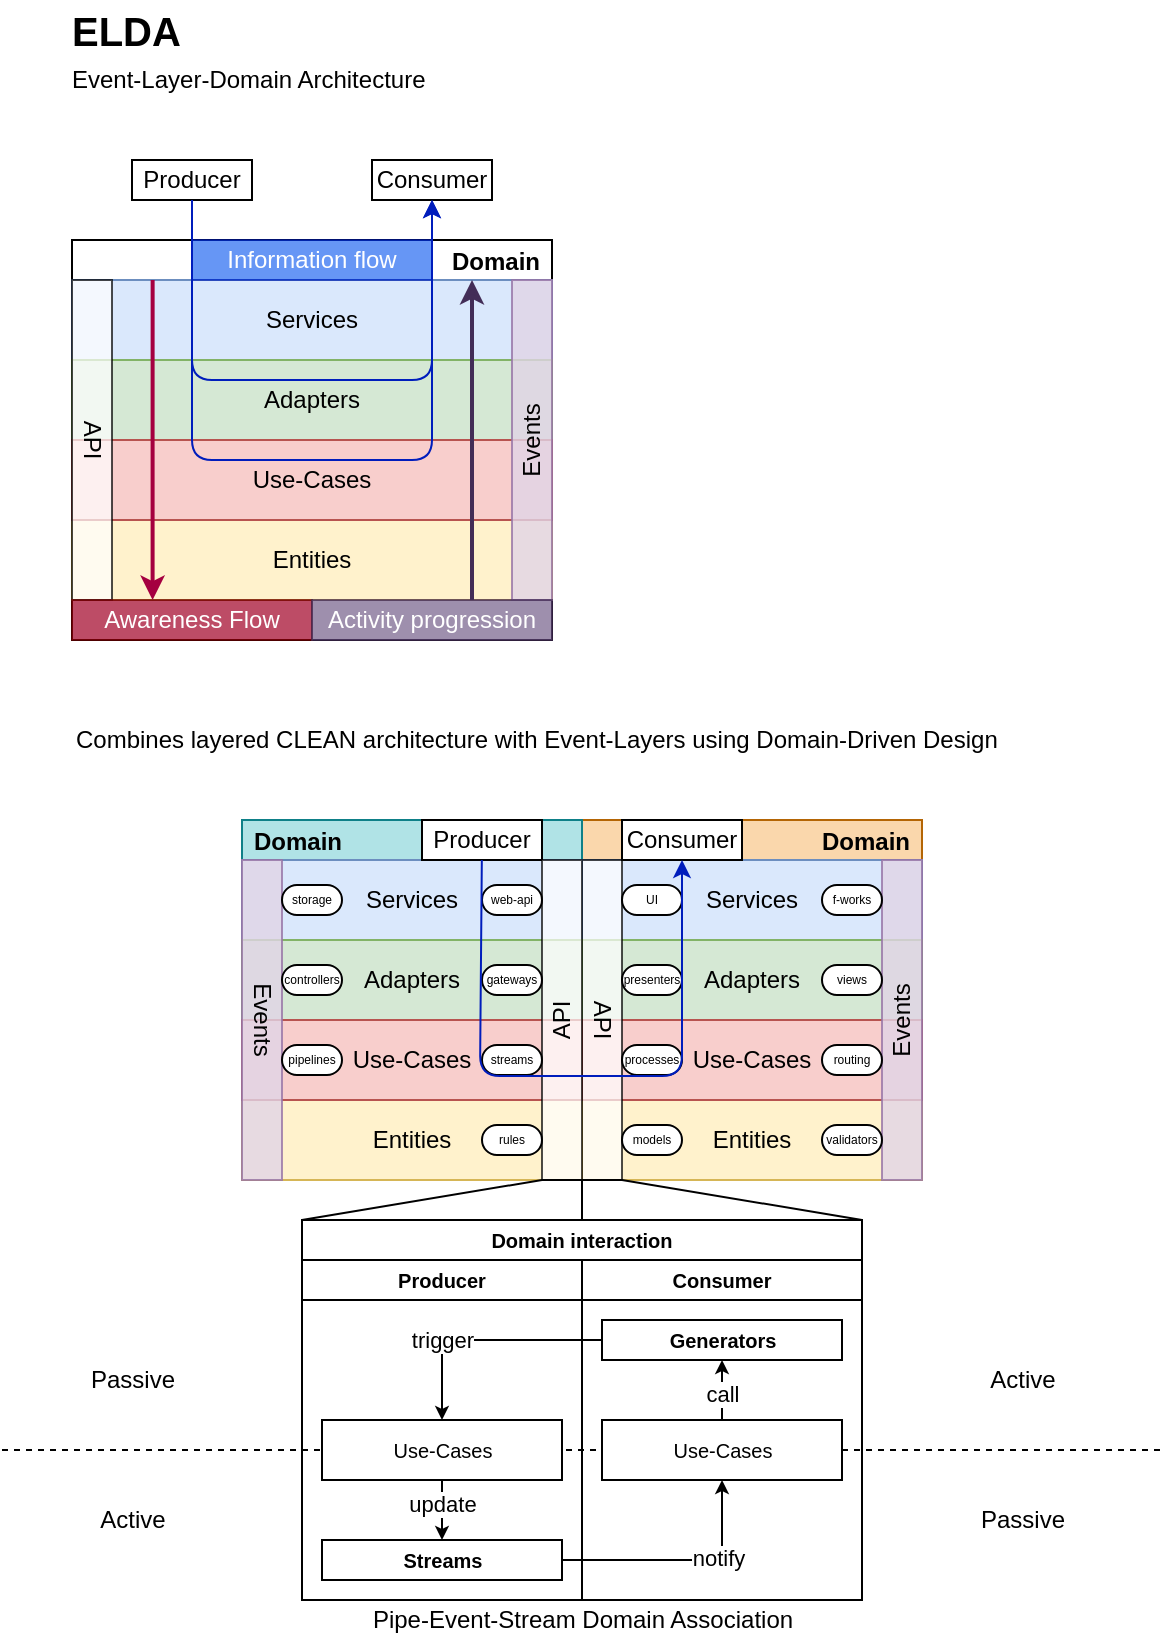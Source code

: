 <mxfile version="14.6.6" type="github" pages="3">
  <diagram id="teSf0_hZ2eg7SXpXXik7" name="General">
    <mxGraphModel dx="2873" dy="2140" grid="1" gridSize="10" guides="1" tooltips="1" connect="1" arrows="1" fold="1" page="0" pageScale="1" pageWidth="827" pageHeight="1169" math="0" shadow="0">
      <root>
        <mxCell id="F_mHopbuN1qjrZEAlOHV-0" />
        <mxCell id="F_mHopbuN1qjrZEAlOHV-1" parent="F_mHopbuN1qjrZEAlOHV-0" />
        <mxCell id="xWHkHjwOjRnk6Vaha0Fw-0" value="ELDA" style="text;html=1;align=left;verticalAlign=middle;resizable=0;points=[];autosize=1;fontSize=20;fontStyle=1;spacing=0;labelPosition=center;verticalLabelPosition=middle;" parent="F_mHopbuN1qjrZEAlOHV-1" vertex="1">
          <mxGeometry x="-799.999" y="-1120" width="70" height="30" as="geometry" />
        </mxCell>
        <mxCell id="xWHkHjwOjRnk6Vaha0Fw-1" value="Event-Layer-Domain Architecture" style="text;html=1;align=left;verticalAlign=middle;resizable=0;points=[];autosize=1;spacing=0;horizontal=1;" parent="F_mHopbuN1qjrZEAlOHV-1" vertex="1">
          <mxGeometry x="-800.003" y="-1090" width="190" height="20" as="geometry" />
        </mxCell>
        <mxCell id="fNCj3aBBgixisefQTUql-38" value="Combines layered CLEAN architecture with Event-Layers using Domain-Driven Design" style="text;html=1;align=left;verticalAlign=middle;resizable=0;points=[];autosize=1;fontSize=12;" parent="F_mHopbuN1qjrZEAlOHV-1" vertex="1">
          <mxGeometry x="-800" y="-760" width="480" height="20" as="geometry" />
        </mxCell>
        <mxCell id="FbFY6o6UfnUkK3uSu1xH-1" value="Domain" style="swimlane;startSize=20;align=right;spacingRight=4;" parent="F_mHopbuN1qjrZEAlOHV-1" vertex="1">
          <mxGeometry x="-800" y="-1000" width="240" height="200" as="geometry">
            <mxRectangle x="10" y="30" width="80" height="20" as="alternateBounds" />
          </mxGeometry>
        </mxCell>
        <mxCell id="FbFY6o6UfnUkK3uSu1xH-3" value="Entities" style="rounded=0;whiteSpace=wrap;html=1;fillColor=#fff2cc;strokeColor=#d6b656;align=center;spacingLeft=0;spacingRight=0;" parent="FbFY6o6UfnUkK3uSu1xH-1" vertex="1">
          <mxGeometry y="140" width="240" height="40" as="geometry" />
        </mxCell>
        <mxCell id="FbFY6o6UfnUkK3uSu1xH-4" value="Services" style="rounded=0;whiteSpace=wrap;html=1;fillColor=#dae8fc;strokeColor=#6c8ebf;align=center;spacingLeft=0;spacingRight=0;" parent="FbFY6o6UfnUkK3uSu1xH-1" vertex="1">
          <mxGeometry y="20" width="240" height="40" as="geometry" />
        </mxCell>
        <mxCell id="FbFY6o6UfnUkK3uSu1xH-5" value="Adapters" style="rounded=0;whiteSpace=wrap;html=1;fillColor=#d5e8d4;strokeColor=#82b366;align=center;spacingLeft=0;spacingRight=0;" parent="FbFY6o6UfnUkK3uSu1xH-1" vertex="1">
          <mxGeometry y="60" width="240" height="40" as="geometry" />
        </mxCell>
        <mxCell id="FbFY6o6UfnUkK3uSu1xH-6" value="Use-Cases" style="rounded=0;whiteSpace=wrap;html=1;fillColor=#f8cecc;strokeColor=#b85450;align=center;spacingLeft=0;spacingRight=0;" parent="FbFY6o6UfnUkK3uSu1xH-1" vertex="1">
          <mxGeometry y="100" width="240" height="40" as="geometry" />
        </mxCell>
        <mxCell id="FbFY6o6UfnUkK3uSu1xH-7" value="API" style="rounded=0;whiteSpace=wrap;html=1;labelBackgroundColor=none;align=center;rotation=90;direction=west;opacity=70;" parent="FbFY6o6UfnUkK3uSu1xH-1" vertex="1">
          <mxGeometry x="-70" y="90" width="160" height="20" as="geometry" />
        </mxCell>
        <mxCell id="FbFY6o6UfnUkK3uSu1xH-8" value="Events" style="rounded=0;whiteSpace=wrap;html=1;strokeColor=#9673a6;opacity=80;fillColor=#e1d5e7;labelBackgroundColor=none;rotation=-90;" parent="FbFY6o6UfnUkK3uSu1xH-1" vertex="1">
          <mxGeometry x="150" y="90" width="160" height="20" as="geometry" />
        </mxCell>
        <mxCell id="FbFY6o6UfnUkK3uSu1xH-9" value="Information flow" style="text;html=1;strokeColor=#001DBC;fillColor=#0050ef;align=center;verticalAlign=middle;whiteSpace=wrap;rounded=0;labelBackgroundColor=none;opacity=60;fontSize=12;fontColor=#ffffff;" parent="FbFY6o6UfnUkK3uSu1xH-1" vertex="1">
          <mxGeometry x="60" width="120" height="20" as="geometry" />
        </mxCell>
        <mxCell id="aw_tBzV7mfNxMtXPynEh-0" value="Awareness Flow" style="rounded=0;whiteSpace=wrap;html=1;labelBackgroundColor=none;fillColor=#a20025;fontSize=12;opacity=70;align=center;strokeColor=#6F0000;fontColor=#ffffff;" parent="FbFY6o6UfnUkK3uSu1xH-1" vertex="1">
          <mxGeometry y="180" width="120" height="20" as="geometry" />
        </mxCell>
        <mxCell id="aw_tBzV7mfNxMtXPynEh-1" style="edgeStyle=orthogonalEdgeStyle;rounded=0;jumpStyle=none;orthogonalLoop=1;jettySize=auto;html=1;startArrow=none;startFill=0;endArrow=classic;endFill=1;fontSize=12;fillColor=#d80073;strokeColor=#A50040;strokeWidth=2;exitX=0.168;exitY=0;exitDx=0;exitDy=0;exitPerimeter=0;" parent="FbFY6o6UfnUkK3uSu1xH-1" source="FbFY6o6UfnUkK3uSu1xH-4" target="aw_tBzV7mfNxMtXPynEh-0" edge="1">
          <mxGeometry relative="1" as="geometry">
            <mxPoint x="40" y="40" as="targetPoint" />
            <Array as="points">
              <mxPoint x="40" y="100" />
              <mxPoint x="40" y="100" />
            </Array>
          </mxGeometry>
        </mxCell>
        <mxCell id="SkH__g_oMB7mRD0IlCom-0" value="&lt;span style=&quot;&quot;&gt;Activity progression&lt;/span&gt;" style="rounded=0;whiteSpace=wrap;html=1;labelBackgroundColor=none;fillColor=#76608a;fontSize=12;opacity=70;align=center;strokeColor=#432D57;fontColor=#ffffff;" parent="FbFY6o6UfnUkK3uSu1xH-1" vertex="1">
          <mxGeometry x="120" y="180" width="120" height="20" as="geometry" />
        </mxCell>
        <mxCell id="Ss409Q7BI5OT3uaGbCrg-0" style="edgeStyle=orthogonalEdgeStyle;rounded=0;jumpStyle=none;orthogonalLoop=1;jettySize=auto;html=1;startArrow=classic;startFill=1;endArrow=none;endFill=0;fontSize=12;fillColor=#76608a;strokeColor=#432D57;strokeWidth=2;exitX=0.168;exitY=0;exitDx=0;exitDy=0;exitPerimeter=0;" parent="FbFY6o6UfnUkK3uSu1xH-1" edge="1">
          <mxGeometry relative="1" as="geometry">
            <mxPoint x="200.0" y="180" as="targetPoint" />
            <Array as="points">
              <mxPoint x="199.68" y="100" />
              <mxPoint x="199.68" y="100" />
            </Array>
            <mxPoint x="200.0" y="20" as="sourcePoint" />
          </mxGeometry>
        </mxCell>
        <mxCell id="FbFY6o6UfnUkK3uSu1xH-10" value="Producer" style="rounded=0;whiteSpace=wrap;html=1;labelBackgroundColor=none;fillColor=#ffffff;gradientColor=none;fontSize=12;align=center;" parent="F_mHopbuN1qjrZEAlOHV-1" vertex="1">
          <mxGeometry x="-770" y="-1040" width="60" height="20" as="geometry" />
        </mxCell>
        <mxCell id="FbFY6o6UfnUkK3uSu1xH-11" value="Consumer" style="rounded=0;whiteSpace=wrap;html=1;labelBackgroundColor=none;fillColor=#ffffff;gradientColor=none;fontSize=12;align=center;" parent="F_mHopbuN1qjrZEAlOHV-1" vertex="1">
          <mxGeometry x="-650" y="-1040" width="60" height="20" as="geometry" />
        </mxCell>
        <mxCell id="FbFY6o6UfnUkK3uSu1xH-13" value="" style="endArrow=classic;html=1;fillColor=#0050ef;strokeColor=#001DBC;jumpStyle=arc;" parent="F_mHopbuN1qjrZEAlOHV-1" source="FbFY6o6UfnUkK3uSu1xH-10" edge="1">
          <mxGeometry width="50" height="50" relative="1" as="geometry">
            <mxPoint x="-740" y="-1024" as="sourcePoint" />
            <mxPoint x="-620" y="-1020" as="targetPoint" />
            <Array as="points">
              <mxPoint x="-740" y="-890" />
              <mxPoint x="-620" y="-890" />
            </Array>
          </mxGeometry>
        </mxCell>
        <mxCell id="FbFY6o6UfnUkK3uSu1xH-14" value="" style="endArrow=classic;html=1;fillColor=#0050ef;strokeColor=#001DBC;jumpStyle=arc;" parent="F_mHopbuN1qjrZEAlOHV-1" source="FbFY6o6UfnUkK3uSu1xH-10" edge="1">
          <mxGeometry width="50" height="50" relative="1" as="geometry">
            <mxPoint x="-740" y="-1060" as="sourcePoint" />
            <mxPoint x="-620" y="-1020" as="targetPoint" />
            <Array as="points">
              <mxPoint x="-740" y="-930" />
              <mxPoint x="-620" y="-930" />
            </Array>
          </mxGeometry>
        </mxCell>
        <mxCell id="bmRJRqP4D1BRMHOSZl5u-0" value="Domain" style="swimlane;startSize=20;align=right;spacingRight=4;collapsible=0;fillColor=#fad7ac;strokeColor=#b46504;sketch=0;" parent="F_mHopbuN1qjrZEAlOHV-1" vertex="1">
          <mxGeometry x="-545" y="-710" width="170" height="180" as="geometry">
            <mxRectangle x="10" y="30" width="80" height="20" as="alternateBounds" />
          </mxGeometry>
        </mxCell>
        <mxCell id="bmRJRqP4D1BRMHOSZl5u-1" value="Entities" style="rounded=0;whiteSpace=wrap;html=1;fillColor=#fff2cc;strokeColor=#d6b656;align=center;spacingLeft=0;spacingRight=0;sketch=0;" parent="bmRJRqP4D1BRMHOSZl5u-0" vertex="1">
          <mxGeometry y="140" width="170" height="40" as="geometry" />
        </mxCell>
        <mxCell id="bmRJRqP4D1BRMHOSZl5u-2" value="Services" style="rounded=0;whiteSpace=wrap;html=1;fillColor=#dae8fc;strokeColor=#6c8ebf;align=center;spacingLeft=0;spacingRight=0;sketch=0;" parent="bmRJRqP4D1BRMHOSZl5u-0" vertex="1">
          <mxGeometry y="20" width="170" height="40" as="geometry" />
        </mxCell>
        <mxCell id="bmRJRqP4D1BRMHOSZl5u-3" value="Adapters" style="rounded=0;whiteSpace=wrap;html=1;fillColor=#d5e8d4;strokeColor=#82b366;align=center;spacingLeft=0;spacingRight=0;sketch=0;" parent="bmRJRqP4D1BRMHOSZl5u-0" vertex="1">
          <mxGeometry y="60" width="170" height="40" as="geometry" />
        </mxCell>
        <mxCell id="bmRJRqP4D1BRMHOSZl5u-4" value="Use-Cases" style="rounded=0;whiteSpace=wrap;html=1;fillColor=#f8cecc;strokeColor=#b85450;align=center;spacingLeft=0;spacingRight=0;sketch=0;" parent="bmRJRqP4D1BRMHOSZl5u-0" vertex="1">
          <mxGeometry y="100" width="170" height="40" as="geometry" />
        </mxCell>
        <mxCell id="bmRJRqP4D1BRMHOSZl5u-5" value="API" style="rounded=0;whiteSpace=wrap;html=1;labelBackgroundColor=none;align=center;rotation=90;direction=west;opacity=70;sketch=0;" parent="bmRJRqP4D1BRMHOSZl5u-0" vertex="1">
          <mxGeometry x="-70" y="90" width="160" height="20" as="geometry" />
        </mxCell>
        <mxCell id="bmRJRqP4D1BRMHOSZl5u-6" value="Events" style="rounded=0;whiteSpace=wrap;html=1;strokeColor=#9673a6;opacity=80;fillColor=#e1d5e7;labelBackgroundColor=none;rotation=-90;sketch=0;" parent="bmRJRqP4D1BRMHOSZl5u-0" vertex="1">
          <mxGeometry x="80" y="90" width="160" height="20" as="geometry" />
        </mxCell>
        <mxCell id="bmRJRqP4D1BRMHOSZl5u-7" value="Consumer" style="rounded=0;whiteSpace=wrap;html=1;labelBackgroundColor=none;fillColor=#ffffff;gradientColor=none;fontSize=12;align=center;sketch=0;" parent="bmRJRqP4D1BRMHOSZl5u-0" vertex="1">
          <mxGeometry x="20" width="60" height="20" as="geometry" />
        </mxCell>
        <mxCell id="bmRJRqP4D1BRMHOSZl5u-8" value="&lt;font style=&quot;font-size: 6px;&quot;&gt;presenters&lt;/font&gt;" style="rounded=1;whiteSpace=wrap;html=1;verticalAlign=middle;spacing=0;horizontal=1;align=center;fontSize=6;shadow=0;sketch=0;glass=0;arcSize=50;" parent="bmRJRqP4D1BRMHOSZl5u-0" vertex="1">
          <mxGeometry x="20" y="72.5" width="30" height="15" as="geometry" />
        </mxCell>
        <mxCell id="bmRJRqP4D1BRMHOSZl5u-9" value="views" style="rounded=1;whiteSpace=wrap;html=1;verticalAlign=middle;spacing=0;horizontal=1;align=center;fontSize=6;shadow=0;sketch=0;glass=0;arcSize=50;" parent="bmRJRqP4D1BRMHOSZl5u-0" vertex="1">
          <mxGeometry x="120" y="72.5" width="30" height="15" as="geometry" />
        </mxCell>
        <mxCell id="bmRJRqP4D1BRMHOSZl5u-10" value="&lt;font style=&quot;font-size: 6px;&quot;&gt;validators&lt;/font&gt;" style="rounded=1;whiteSpace=wrap;html=1;verticalAlign=middle;fontSize=6;horizontal=1;align=center;perimeterSpacing=0;arcSize=50;sketch=0;" parent="bmRJRqP4D1BRMHOSZl5u-0" vertex="1">
          <mxGeometry x="120" y="152.5" width="30" height="15" as="geometry" />
        </mxCell>
        <mxCell id="bmRJRqP4D1BRMHOSZl5u-11" value="&lt;font style=&quot;font-size: 6px;&quot;&gt;models&lt;/font&gt;" style="rounded=1;whiteSpace=wrap;html=1;verticalAlign=middle;fontSize=6;shadow=0;sketch=0;glass=0;arcSize=50;" parent="bmRJRqP4D1BRMHOSZl5u-0" vertex="1">
          <mxGeometry x="20" y="152.5" width="30" height="15" as="geometry" />
        </mxCell>
        <mxCell id="bmRJRqP4D1BRMHOSZl5u-12" value="&lt;font style=&quot;font-size: 6px&quot;&gt;UI&lt;/font&gt;" style="rounded=1;whiteSpace=wrap;html=1;verticalAlign=middle;spacing=0;horizontal=1;align=center;fontSize=6;shadow=0;sketch=0;glass=0;arcSize=50;" parent="bmRJRqP4D1BRMHOSZl5u-0" vertex="1">
          <mxGeometry x="20" y="32.5" width="30" height="15" as="geometry" />
        </mxCell>
        <mxCell id="bmRJRqP4D1BRMHOSZl5u-13" value="f-works" style="rounded=1;whiteSpace=wrap;html=1;verticalAlign=middle;spacing=0;horizontal=1;align=center;fontSize=6;shadow=0;sketch=0;glass=0;arcSize=50;" parent="bmRJRqP4D1BRMHOSZl5u-0" vertex="1">
          <mxGeometry x="120" y="32.5" width="30" height="15" as="geometry" />
        </mxCell>
        <mxCell id="bmRJRqP4D1BRMHOSZl5u-14" value="routing" style="rounded=1;whiteSpace=wrap;html=1;verticalAlign=middle;fontSize=6;horizontal=1;align=center;shadow=0;sketch=0;glass=0;arcSize=50;" parent="bmRJRqP4D1BRMHOSZl5u-0" vertex="1">
          <mxGeometry x="120" y="112.5" width="30" height="15" as="geometry" />
        </mxCell>
        <mxCell id="bmRJRqP4D1BRMHOSZl5u-26" value="&lt;font style=&quot;font-size: 6px;&quot;&gt;processes&lt;/font&gt;" style="rounded=1;whiteSpace=wrap;html=1;verticalAlign=middle;fontSize=6;horizontal=1;align=center;shadow=0;sketch=0;glass=0;arcSize=50;" parent="bmRJRqP4D1BRMHOSZl5u-0" vertex="1">
          <mxGeometry x="20" y="112.5" width="30" height="15" as="geometry" />
        </mxCell>
        <mxCell id="bmRJRqP4D1BRMHOSZl5u-15" value="Domain" style="swimlane;startSize=20;align=left;spacingRight=0;spacingLeft=4;collapsible=0;fillColor=#b0e3e6;strokeColor=#0e8088;sketch=0;" parent="F_mHopbuN1qjrZEAlOHV-1" vertex="1">
          <mxGeometry x="-715" y="-710" width="170" height="180" as="geometry">
            <mxRectangle x="10" y="30" width="80" height="20" as="alternateBounds" />
          </mxGeometry>
        </mxCell>
        <mxCell id="bmRJRqP4D1BRMHOSZl5u-16" value="Entities" style="rounded=0;whiteSpace=wrap;html=1;fillColor=#fff2cc;strokeColor=#d6b656;align=center;spacingLeft=0;spacingRight=0;sketch=0;" parent="bmRJRqP4D1BRMHOSZl5u-15" vertex="1">
          <mxGeometry y="140" width="170" height="40" as="geometry" />
        </mxCell>
        <mxCell id="bmRJRqP4D1BRMHOSZl5u-17" value="Services" style="rounded=0;whiteSpace=wrap;html=1;fillColor=#dae8fc;strokeColor=#6c8ebf;align=center;spacingLeft=0;spacingRight=0;sketch=0;" parent="bmRJRqP4D1BRMHOSZl5u-15" vertex="1">
          <mxGeometry y="20" width="170" height="40" as="geometry" />
        </mxCell>
        <mxCell id="bmRJRqP4D1BRMHOSZl5u-18" value="Adapters" style="rounded=0;whiteSpace=wrap;html=1;fillColor=#d5e8d4;strokeColor=#82b366;align=center;spacingLeft=0;spacingRight=0;sketch=0;" parent="bmRJRqP4D1BRMHOSZl5u-15" vertex="1">
          <mxGeometry y="60" width="170" height="40" as="geometry" />
        </mxCell>
        <mxCell id="bmRJRqP4D1BRMHOSZl5u-19" value="Use-Cases" style="rounded=0;whiteSpace=wrap;html=1;fillColor=#f8cecc;strokeColor=#b85450;align=center;spacingLeft=0;spacingRight=0;sketch=0;" parent="bmRJRqP4D1BRMHOSZl5u-15" vertex="1">
          <mxGeometry y="100" width="170" height="40" as="geometry" />
        </mxCell>
        <mxCell id="bmRJRqP4D1BRMHOSZl5u-20" value="Producer" style="rounded=0;whiteSpace=wrap;html=1;labelBackgroundColor=none;fillColor=#ffffff;gradientColor=none;fontSize=12;align=center;sketch=0;" parent="bmRJRqP4D1BRMHOSZl5u-15" vertex="1">
          <mxGeometry x="90" width="60" height="20" as="geometry" />
        </mxCell>
        <mxCell id="bmRJRqP4D1BRMHOSZl5u-21" value="Events" style="rounded=0;whiteSpace=wrap;html=1;strokeColor=#9673a6;opacity=80;fillColor=#e1d5e7;labelBackgroundColor=none;rotation=90;sketch=0;" parent="bmRJRqP4D1BRMHOSZl5u-15" vertex="1">
          <mxGeometry x="-70" y="90" width="160" height="20" as="geometry" />
        </mxCell>
        <mxCell id="bmRJRqP4D1BRMHOSZl5u-22" value="API" style="rounded=0;whiteSpace=wrap;html=1;labelBackgroundColor=none;align=center;rotation=270;direction=west;opacity=70;sketch=0;" parent="bmRJRqP4D1BRMHOSZl5u-15" vertex="1">
          <mxGeometry x="80" y="90" width="160" height="20" as="geometry" />
        </mxCell>
        <mxCell id="bmRJRqP4D1BRMHOSZl5u-23" value="&lt;font style=&quot;font-size: 6px;&quot;&gt;rules&lt;/font&gt;" style="rounded=1;whiteSpace=wrap;html=1;verticalAlign=middle;fontSize=6;shadow=0;sketch=0;glass=0;arcSize=50;" parent="bmRJRqP4D1BRMHOSZl5u-15" vertex="1">
          <mxGeometry x="120" y="152.5" width="30" height="15" as="geometry" />
        </mxCell>
        <mxCell id="bmRJRqP4D1BRMHOSZl5u-24" value="&lt;font style=&quot;font-size: 6px;&quot;&gt;controllers&lt;/font&gt;" style="rounded=1;whiteSpace=wrap;html=1;verticalAlign=middle;spacing=0;horizontal=1;align=center;fontSize=6;shadow=0;sketch=0;glass=0;arcSize=50;" parent="bmRJRqP4D1BRMHOSZl5u-15" vertex="1">
          <mxGeometry x="20" y="72.5" width="30" height="15" as="geometry" />
        </mxCell>
        <mxCell id="bmRJRqP4D1BRMHOSZl5u-25" value="&lt;font style=&quot;font-size: 6px&quot;&gt;gateways&lt;/font&gt;" style="rounded=1;whiteSpace=wrap;html=1;verticalAlign=middle;spacing=0;horizontal=1;align=center;fontSize=6;shadow=0;sketch=0;glass=0;arcSize=50;" parent="bmRJRqP4D1BRMHOSZl5u-15" vertex="1">
          <mxGeometry x="120" y="72.5" width="30" height="15" as="geometry" />
        </mxCell>
        <mxCell id="bmRJRqP4D1BRMHOSZl5u-27" value="&lt;font style=&quot;font-size: 6px&quot;&gt;pipelines&lt;/font&gt;" style="rounded=1;whiteSpace=wrap;html=1;verticalAlign=middle;fontSize=6;horizontal=1;align=center;shadow=0;sketch=0;glass=0;arcSize=50;" parent="bmRJRqP4D1BRMHOSZl5u-15" vertex="1">
          <mxGeometry x="20" y="112.5" width="30" height="15" as="geometry" />
        </mxCell>
        <mxCell id="bmRJRqP4D1BRMHOSZl5u-28" value="&lt;font style=&quot;font-size: 6px&quot;&gt;web-api&lt;br&gt;&lt;/font&gt;" style="rounded=1;whiteSpace=wrap;html=1;verticalAlign=middle;spacing=0;horizontal=1;align=center;fontSize=6;shadow=0;sketch=0;glass=0;arcSize=50;" parent="bmRJRqP4D1BRMHOSZl5u-15" vertex="1">
          <mxGeometry x="120" y="32.5" width="30" height="15" as="geometry" />
        </mxCell>
        <mxCell id="bmRJRqP4D1BRMHOSZl5u-29" value="storage" style="rounded=1;whiteSpace=wrap;html=1;verticalAlign=middle;spacing=0;horizontal=1;align=center;fontSize=6;shadow=0;sketch=0;glass=0;arcSize=50;" parent="bmRJRqP4D1BRMHOSZl5u-15" vertex="1">
          <mxGeometry x="20" y="32.5" width="30" height="15" as="geometry" />
        </mxCell>
        <mxCell id="csaSzkVwE00tPukiZEVF-0" value="&lt;font style=&quot;font-size: 6px&quot;&gt;streams&lt;/font&gt;" style="rounded=1;whiteSpace=wrap;html=1;verticalAlign=middle;fontSize=6;horizontal=1;align=center;perimeterSpacing=0;arcSize=50;sketch=0;" parent="bmRJRqP4D1BRMHOSZl5u-15" vertex="1">
          <mxGeometry x="120" y="112.5" width="30" height="15" as="geometry" />
        </mxCell>
        <mxCell id="bmRJRqP4D1BRMHOSZl5u-31" value="" style="shape=trapezoid;perimeter=trapezoidPerimeter;whiteSpace=wrap;html=1;fixedSize=1;fontSize=10;align=center;size=120;fillColor=none;sketch=0;" parent="F_mHopbuN1qjrZEAlOHV-1" vertex="1">
          <mxGeometry x="-685" y="-530" width="280" height="20" as="geometry" />
        </mxCell>
        <mxCell id="bmRJRqP4D1BRMHOSZl5u-32" value="" style="endArrow=none;html=1;fontSize=10;entryX=0.5;entryY=0;entryDx=0;entryDy=0;exitX=0.5;exitY=1;exitDx=0;exitDy=0;sketch=0;" parent="F_mHopbuN1qjrZEAlOHV-1" source="bmRJRqP4D1BRMHOSZl5u-31" target="bmRJRqP4D1BRMHOSZl5u-31" edge="1">
          <mxGeometry width="50" height="50" relative="1" as="geometry">
            <mxPoint x="-555" y="-470" as="sourcePoint" />
            <mxPoint x="-505" y="-520" as="targetPoint" />
          </mxGeometry>
        </mxCell>
        <mxCell id="bmRJRqP4D1BRMHOSZl5u-33" value="" style="endArrow=classic;html=1;fillColor=#0050ef;strokeColor=#001DBC;jumpStyle=arc;sketch=0;" parent="F_mHopbuN1qjrZEAlOHV-1" source="bmRJRqP4D1BRMHOSZl5u-20" target="bmRJRqP4D1BRMHOSZl5u-7" edge="1">
          <mxGeometry width="50" height="50" relative="1" as="geometry">
            <mxPoint x="-595.083" y="-692" as="sourcePoint" />
            <mxPoint x="-495" y="-692" as="targetPoint" />
            <Array as="points">
              <mxPoint x="-596" y="-582" />
              <mxPoint x="-550" y="-582" />
              <mxPoint x="-495" y="-582" />
            </Array>
          </mxGeometry>
        </mxCell>
        <mxCell id="bmRJRqP4D1BRMHOSZl5u-34" value="Passive" style="text;html=1;align=center;verticalAlign=middle;resizable=0;points=[];autosize=1;" parent="F_mHopbuN1qjrZEAlOHV-1" vertex="1">
          <mxGeometry x="-800" y="-440" width="60" height="20" as="geometry" />
        </mxCell>
        <mxCell id="bmRJRqP4D1BRMHOSZl5u-35" value="Active" style="text;html=1;align=center;verticalAlign=middle;resizable=0;points=[];autosize=1;" parent="F_mHopbuN1qjrZEAlOHV-1" vertex="1">
          <mxGeometry x="-795" y="-370" width="50" height="20" as="geometry" />
        </mxCell>
        <mxCell id="bmRJRqP4D1BRMHOSZl5u-36" value="Domain interaction" style="swimlane;fontSize=10;align=center;startSize=20;spacing=4;sketch=0;" parent="F_mHopbuN1qjrZEAlOHV-1" vertex="1">
          <mxGeometry x="-685" y="-510" width="280" height="190" as="geometry">
            <mxRectangle x="-370" y="-130" width="120" height="20" as="alternateBounds" />
          </mxGeometry>
        </mxCell>
        <mxCell id="bmRJRqP4D1BRMHOSZl5u-37" value="Producer" style="swimlane;fillColor=none;fontSize=10;align=center;spacing=4;startSize=20;sketch=0;" parent="bmRJRqP4D1BRMHOSZl5u-36" vertex="1">
          <mxGeometry y="20" width="140" height="170" as="geometry" />
        </mxCell>
        <mxCell id="bmRJRqP4D1BRMHOSZl5u-38" value="&lt;b&gt;Streams&lt;/b&gt;" style="html=1;fillColor=none;fontSize=10;align=center;sketch=0;" parent="bmRJRqP4D1BRMHOSZl5u-37" vertex="1">
          <mxGeometry x="10" y="140" width="120" height="20" as="geometry" />
        </mxCell>
        <mxCell id="bmRJRqP4D1BRMHOSZl5u-39" style="edgeStyle=orthogonalEdgeStyle;rounded=0;orthogonalLoop=1;jettySize=auto;html=1;endSize=4;sketch=0;" parent="bmRJRqP4D1BRMHOSZl5u-37" source="bmRJRqP4D1BRMHOSZl5u-42" target="bmRJRqP4D1BRMHOSZl5u-38" edge="1">
          <mxGeometry relative="1" as="geometry">
            <Array as="points" />
          </mxGeometry>
        </mxCell>
        <mxCell id="bmRJRqP4D1BRMHOSZl5u-40" value="update" style="edgeLabel;html=1;align=center;verticalAlign=middle;resizable=0;points=[];" parent="bmRJRqP4D1BRMHOSZl5u-39" vertex="1" connectable="0">
          <mxGeometry x="-0.818" relative="1" as="geometry">
            <mxPoint y="7.56" as="offset" />
          </mxGeometry>
        </mxCell>
        <mxCell id="bmRJRqP4D1BRMHOSZl5u-41" value="" style="endArrow=none;dashed=1;html=1;sketch=0;" parent="bmRJRqP4D1BRMHOSZl5u-37" edge="1">
          <mxGeometry width="50" height="50" relative="1" as="geometry">
            <mxPoint x="-150" y="95" as="sourcePoint" />
            <mxPoint x="430" y="95" as="targetPoint" />
          </mxGeometry>
        </mxCell>
        <mxCell id="bmRJRqP4D1BRMHOSZl5u-42" value="Use-Cases" style="html=1;fontSize=10;align=center;sketch=0;" parent="bmRJRqP4D1BRMHOSZl5u-37" vertex="1">
          <mxGeometry x="10" y="80" width="120" height="30" as="geometry" />
        </mxCell>
        <mxCell id="bmRJRqP4D1BRMHOSZl5u-43" value="Consumer" style="swimlane;fillColor=none;fontSize=10;align=center;spacing=4;startSize=20;sketch=0;" parent="bmRJRqP4D1BRMHOSZl5u-36" vertex="1">
          <mxGeometry x="140" y="20" width="140" height="170" as="geometry" />
        </mxCell>
        <mxCell id="bmRJRqP4D1BRMHOSZl5u-44" value="Use-Cases" style="html=1;fontSize=10;align=center;sketch=0;" parent="bmRJRqP4D1BRMHOSZl5u-43" vertex="1">
          <mxGeometry x="10" y="80" width="120" height="30" as="geometry" />
        </mxCell>
        <mxCell id="bmRJRqP4D1BRMHOSZl5u-45" value="&lt;b&gt;Generators&lt;/b&gt;" style="html=1;fillColor=none;fontSize=10;align=center;sketch=0;" parent="bmRJRqP4D1BRMHOSZl5u-43" vertex="1">
          <mxGeometry x="10" y="30" width="120" height="20" as="geometry" />
        </mxCell>
        <mxCell id="bmRJRqP4D1BRMHOSZl5u-46" value="" style="edgeStyle=orthogonalEdgeStyle;rounded=0;orthogonalLoop=1;jettySize=auto;html=1;endSize=4;sketch=0;" parent="bmRJRqP4D1BRMHOSZl5u-43" source="bmRJRqP4D1BRMHOSZl5u-44" target="bmRJRqP4D1BRMHOSZl5u-45" edge="1">
          <mxGeometry relative="1" as="geometry">
            <Array as="points" />
          </mxGeometry>
        </mxCell>
        <mxCell id="bmRJRqP4D1BRMHOSZl5u-47" value="call" style="edgeLabel;html=1;align=center;verticalAlign=middle;resizable=0;points=[];" parent="bmRJRqP4D1BRMHOSZl5u-46" vertex="1" connectable="0">
          <mxGeometry x="-0.339" relative="1" as="geometry">
            <mxPoint y="3.4" as="offset" />
          </mxGeometry>
        </mxCell>
        <mxCell id="bmRJRqP4D1BRMHOSZl5u-48" style="edgeStyle=orthogonalEdgeStyle;rounded=0;orthogonalLoop=1;jettySize=auto;html=1;endSize=4;sketch=0;" parent="bmRJRqP4D1BRMHOSZl5u-36" source="bmRJRqP4D1BRMHOSZl5u-38" target="bmRJRqP4D1BRMHOSZl5u-44" edge="1">
          <mxGeometry relative="1" as="geometry" />
        </mxCell>
        <mxCell id="bmRJRqP4D1BRMHOSZl5u-49" value="notify" style="edgeLabel;html=1;align=center;verticalAlign=middle;resizable=0;points=[];" parent="bmRJRqP4D1BRMHOSZl5u-48" vertex="1" connectable="0">
          <mxGeometry x="0.294" y="1" relative="1" as="geometry">
            <mxPoint as="offset" />
          </mxGeometry>
        </mxCell>
        <mxCell id="bmRJRqP4D1BRMHOSZl5u-50" style="edgeStyle=orthogonalEdgeStyle;rounded=0;orthogonalLoop=1;jettySize=auto;html=1;endSize=4;sketch=0;" parent="bmRJRqP4D1BRMHOSZl5u-36" source="bmRJRqP4D1BRMHOSZl5u-45" target="bmRJRqP4D1BRMHOSZl5u-42" edge="1">
          <mxGeometry relative="1" as="geometry" />
        </mxCell>
        <mxCell id="bmRJRqP4D1BRMHOSZl5u-51" value="trigger" style="edgeLabel;html=1;align=center;verticalAlign=middle;resizable=0;points=[];" parent="bmRJRqP4D1BRMHOSZl5u-50" vertex="1" connectable="0">
          <mxGeometry x="-0.851" y="-1" relative="1" as="geometry">
            <mxPoint x="-71.2" y="1" as="offset" />
          </mxGeometry>
        </mxCell>
        <mxCell id="bmRJRqP4D1BRMHOSZl5u-52" value="Active" style="text;html=1;align=center;verticalAlign=middle;resizable=0;points=[];autosize=1;" parent="F_mHopbuN1qjrZEAlOHV-1" vertex="1">
          <mxGeometry x="-350" y="-440" width="50" height="20" as="geometry" />
        </mxCell>
        <mxCell id="bmRJRqP4D1BRMHOSZl5u-53" value="Passive" style="text;html=1;align=center;verticalAlign=middle;resizable=0;points=[];autosize=1;sketch=0;" parent="F_mHopbuN1qjrZEAlOHV-1" vertex="1">
          <mxGeometry x="-355" y="-370" width="60" height="20" as="geometry" />
        </mxCell>
        <mxCell id="bmRJRqP4D1BRMHOSZl5u-54" value="Pipe-Event-Stream Domain Association" style="text;html=1;align=center;verticalAlign=middle;resizable=0;points=[];autosize=1;sketch=0;" parent="F_mHopbuN1qjrZEAlOHV-1" vertex="1">
          <mxGeometry x="-660" y="-320" width="230" height="20" as="geometry" />
        </mxCell>
      </root>
    </mxGraphModel>
  </diagram>
  <diagram id="L9Zt01IYkk2TkPC6obbU" name="Layers">
    <mxGraphModel dx="1422" dy="799" grid="1" gridSize="10" guides="1" tooltips="1" connect="1" arrows="1" fold="1" page="1" pageScale="1" pageWidth="827" pageHeight="1169" math="0" shadow="0">
      <root>
        <mxCell id="8_I8CJbCUErTpIbgMvuJ-0" />
        <mxCell id="8_I8CJbCUErTpIbgMvuJ-1" parent="8_I8CJbCUErTpIbgMvuJ-0" />
        <mxCell id="0eos794UYGQcYm1btyY8-0" value="" style="endArrow=none;html=1;edgeStyle=orthogonalEdgeStyle;curved=1;strokeWidth=6;" parent="8_I8CJbCUErTpIbgMvuJ-1" edge="1">
          <mxGeometry x="-0.021" width="50" height="50" relative="1" as="geometry">
            <mxPoint x="780" y="585" as="sourcePoint" />
            <mxPoint x="306" y="80" as="targetPoint" />
            <mxPoint as="offset" />
          </mxGeometry>
        </mxCell>
        <mxCell id="uQQ_icQg8WGgzNBKZ9-S-7" value="" style="rounded=0;whiteSpace=wrap;html=1;dashed=1;dashPattern=1 1;fontSize=20;align=center;" parent="8_I8CJbCUErTpIbgMvuJ-1" vertex="1">
          <mxGeometry x="30" y="700" width="750" height="130" as="geometry" />
        </mxCell>
        <mxCell id="8_I8CJbCUErTpIbgMvuJ-2" value="Feature (Domain)" style="swimlane;html=1;childLayout=stackLayout;resizeParent=1;resizeParentMax=0;horizontal=1;startSize=30;horizontalStack=0;fontSize=18;align=center;expand=1;editable=1;resizable=0;movable=0;collapsible=0;swimlaneFillColor=none;" parent="8_I8CJbCUErTpIbgMvuJ-1" vertex="1">
          <mxGeometry x="300" y="80" width="480" height="510" as="geometry" />
        </mxCell>
        <mxCell id="8_I8CJbCUErTpIbgMvuJ-3" value="Services" style="swimlane;html=1;startSize=20;horizontal=0;fillColor=#dae8fc;strokeColor=#6c8ebf;direction=west;expand=1;editable=1;resizable=0;movable=0;collapsible=0;" parent="8_I8CJbCUErTpIbgMvuJ-2" vertex="1">
          <mxGeometry y="30" width="480" height="120" as="geometry" />
        </mxCell>
        <mxCell id="8_I8CJbCUErTpIbgMvuJ-7" value="UI&lt;br&gt;&lt;font style=&quot;font-size: 11px&quot;&gt;(system)&lt;/font&gt;" style="rounded=1;whiteSpace=wrap;html=1;fontSize=18;align=center;fillColor=#dae8fc;strokeColor=#6c8ebf;" parent="8_I8CJbCUErTpIbgMvuJ-3" vertex="1">
          <mxGeometry x="40" y="30" width="90" height="60" as="geometry" />
        </mxCell>
        <mxCell id="8_I8CJbCUErTpIbgMvuJ-4" value="Adapters" style="swimlane;html=1;startSize=20;horizontal=0;fillColor=#d5e8d4;strokeColor=#82b366;direction=west;expand=1;editable=1;resizable=0;movable=0;collapsible=0;" parent="8_I8CJbCUErTpIbgMvuJ-2" vertex="1">
          <mxGeometry y="150" width="480" height="120" as="geometry" />
        </mxCell>
        <mxCell id="8_I8CJbCUErTpIbgMvuJ-8" value="UI&lt;br&gt;&lt;font style=&quot;font-size: 12px&quot;&gt;(bindings)&lt;/font&gt;" style="rounded=1;whiteSpace=wrap;html=1;fontSize=18;align=center;fillColor=#d5e8d4;strokeColor=#82b366;" parent="8_I8CJbCUErTpIbgMvuJ-4" vertex="1">
          <mxGeometry x="40" y="30" width="90" height="60" as="geometry" />
        </mxCell>
        <mxCell id="8_I8CJbCUErTpIbgMvuJ-6" value="Features" style="swimlane;html=1;startSize=20;horizontal=0;fillColor=#f8cecc;strokeColor=#b85450;direction=west;expand=1;editable=1;resizable=0;movable=0;collapsible=0;" parent="8_I8CJbCUErTpIbgMvuJ-2" vertex="1">
          <mxGeometry y="270" width="480" height="120" as="geometry" />
        </mxCell>
        <mxCell id="8_I8CJbCUErTpIbgMvuJ-10" value="B-Logic&lt;br&gt;&lt;font style=&quot;font-size: 12px&quot;&gt;(watchers)&lt;/font&gt;" style="rounded=1;whiteSpace=wrap;html=1;fontSize=18;align=center;fillColor=#f8cecc;strokeColor=#b85450;" parent="8_I8CJbCUErTpIbgMvuJ-6" vertex="1">
          <mxGeometry x="40" y="30" width="90" height="60" as="geometry" />
        </mxCell>
        <mxCell id="8_I8CJbCUErTpIbgMvuJ-5" value="Domain Rules" style="swimlane;html=1;startSize=20;horizontal=0;fillColor=#fff2cc;strokeColor=#d6b656;direction=west;expand=1;editable=1;resizable=0;movable=0;collapsible=0;" parent="8_I8CJbCUErTpIbgMvuJ-2" vertex="1">
          <mxGeometry y="390" width="480" height="120" as="geometry" />
        </mxCell>
        <mxCell id="Wc2exRBCYvJ7hHsC-GSr-20" value="Data subdomain" style="swimlane;html=1;childLayout=stackLayout;resizeParent=1;resizeParentMax=0;horizontal=1;startSize=20;horizontalStack=0;fontSize=11;align=center;direction=west;dashed=1;strokeColor=#858585;dashPattern=1 1;expand=1;editable=1;resizable=0;movable=0;collapsible=0;" parent="8_I8CJbCUErTpIbgMvuJ-5" vertex="1">
          <mxGeometry x="330" y="-360" width="130" height="480" as="geometry" />
        </mxCell>
        <mxCell id="Wc2exRBCYvJ7hHsC-GSr-21" value="" style="edgeStyle=orthogonalEdgeStyle;rounded=1;orthogonalLoop=1;jettySize=auto;html=1;startArrow=none;startFill=0;fontSize=18;" parent="Wc2exRBCYvJ7hHsC-GSr-20" edge="1">
          <mxGeometry relative="1" as="geometry">
            <mxPoint x="85" y="120" as="sourcePoint" />
          </mxGeometry>
        </mxCell>
        <mxCell id="Wc2exRBCYvJ7hHsC-GSr-22" value="" style="edgeStyle=orthogonalEdgeStyle;rounded=1;orthogonalLoop=1;jettySize=auto;html=1;startArrow=none;startFill=0;fontSize=18;" parent="Wc2exRBCYvJ7hHsC-GSr-20" edge="1">
          <mxGeometry relative="1" as="geometry">
            <mxPoint x="85" y="240" as="sourcePoint" />
          </mxGeometry>
        </mxCell>
        <mxCell id="Wc2exRBCYvJ7hHsC-GSr-23" value="" style="edgeStyle=orthogonalEdgeStyle;rounded=1;orthogonalLoop=1;jettySize=auto;html=1;startArrow=none;startFill=0;fontSize=18;" parent="Wc2exRBCYvJ7hHsC-GSr-20" edge="1">
          <mxGeometry relative="1" as="geometry">
            <mxPoint x="85" y="360.0" as="sourcePoint" />
          </mxGeometry>
        </mxCell>
        <mxCell id="Wc2exRBCYvJ7hHsC-GSr-3" value="UI subdomain" style="swimlane;html=1;childLayout=stackLayout;resizeParent=1;resizeParentMax=0;horizontal=1;startSize=20;horizontalStack=0;fontSize=11;align=center;direction=west;dashed=1;strokeColor=#858585;dashPattern=1 1;expand=1;editable=1;resizable=0;movable=0;collapsible=0;" parent="8_I8CJbCUErTpIbgMvuJ-5" vertex="1">
          <mxGeometry x="20" y="-360" width="130" height="480" as="geometry" />
        </mxCell>
        <mxCell id="Wc2exRBCYvJ7hHsC-GSr-13" value="" style="edgeStyle=orthogonalEdgeStyle;rounded=1;orthogonalLoop=1;jettySize=auto;html=1;startArrow=none;startFill=0;fontSize=18;" parent="Wc2exRBCYvJ7hHsC-GSr-3" edge="1">
          <mxGeometry relative="1" as="geometry">
            <mxPoint x="85" y="120" as="sourcePoint" />
          </mxGeometry>
        </mxCell>
        <mxCell id="Wc2exRBCYvJ7hHsC-GSr-14" value="" style="edgeStyle=orthogonalEdgeStyle;rounded=1;orthogonalLoop=1;jettySize=auto;html=1;startArrow=none;startFill=0;fontSize=18;" parent="Wc2exRBCYvJ7hHsC-GSr-3" edge="1">
          <mxGeometry relative="1" as="geometry">
            <mxPoint x="85" y="240" as="sourcePoint" />
          </mxGeometry>
        </mxCell>
        <mxCell id="Wc2exRBCYvJ7hHsC-GSr-15" value="" style="edgeStyle=orthogonalEdgeStyle;rounded=1;orthogonalLoop=1;jettySize=auto;html=1;startArrow=none;startFill=0;fontSize=18;" parent="Wc2exRBCYvJ7hHsC-GSr-3" edge="1">
          <mxGeometry relative="1" as="geometry">
            <mxPoint x="85" y="360.0" as="sourcePoint" />
          </mxGeometry>
        </mxCell>
        <mxCell id="Wc2exRBCYvJ7hHsC-GSr-16" value="Network subdomain" style="swimlane;html=1;childLayout=stackLayout;resizeParent=1;resizeParentMax=0;horizontal=1;startSize=20;horizontalStack=0;fontSize=11;align=center;direction=west;dashed=1;strokeColor=#858585;dashPattern=1 1;expand=1;editable=1;resizable=0;movable=0;collapsible=0;" parent="8_I8CJbCUErTpIbgMvuJ-5" vertex="1">
          <mxGeometry x="175" y="-360" width="130" height="480" as="geometry" />
        </mxCell>
        <mxCell id="Wc2exRBCYvJ7hHsC-GSr-17" value="" style="edgeStyle=orthogonalEdgeStyle;rounded=1;orthogonalLoop=1;jettySize=auto;html=1;startArrow=none;startFill=0;fontSize=18;" parent="Wc2exRBCYvJ7hHsC-GSr-16" edge="1">
          <mxGeometry relative="1" as="geometry">
            <mxPoint x="85" y="120" as="sourcePoint" />
          </mxGeometry>
        </mxCell>
        <mxCell id="Wc2exRBCYvJ7hHsC-GSr-18" value="" style="edgeStyle=orthogonalEdgeStyle;rounded=1;orthogonalLoop=1;jettySize=auto;html=1;startArrow=none;startFill=0;fontSize=18;" parent="Wc2exRBCYvJ7hHsC-GSr-16" edge="1">
          <mxGeometry relative="1" as="geometry">
            <mxPoint x="85" y="240" as="sourcePoint" />
          </mxGeometry>
        </mxCell>
        <mxCell id="Wc2exRBCYvJ7hHsC-GSr-19" value="" style="edgeStyle=orthogonalEdgeStyle;rounded=1;orthogonalLoop=1;jettySize=auto;html=1;startArrow=none;startFill=0;fontSize=18;" parent="Wc2exRBCYvJ7hHsC-GSr-16" edge="1">
          <mxGeometry relative="1" as="geometry">
            <mxPoint x="85" y="360.0" as="sourcePoint" />
          </mxGeometry>
        </mxCell>
        <mxCell id="8_I8CJbCUErTpIbgMvuJ-12" value="UX&lt;br&gt;&lt;font style=&quot;font-size: 12px&quot;&gt;rules&lt;/font&gt;" style="rounded=1;whiteSpace=wrap;html=1;fontSize=18;align=center;fillColor=#fff2cc;strokeColor=#d6b656;" parent="8_I8CJbCUErTpIbgMvuJ-5" vertex="1">
          <mxGeometry x="40" y="30" width="90" height="60" as="geometry" />
        </mxCell>
        <mxCell id="8_I8CJbCUErTpIbgMvuJ-9" value="" style="edgeStyle=orthogonalEdgeStyle;rounded=1;orthogonalLoop=1;jettySize=auto;html=1;startArrow=none;startFill=0;fontSize=18;" parent="8_I8CJbCUErTpIbgMvuJ-2" source="8_I8CJbCUErTpIbgMvuJ-7" target="8_I8CJbCUErTpIbgMvuJ-8" edge="1">
          <mxGeometry relative="1" as="geometry" />
        </mxCell>
        <mxCell id="8_I8CJbCUErTpIbgMvuJ-11" value="" style="edgeStyle=orthogonalEdgeStyle;rounded=1;orthogonalLoop=1;jettySize=auto;html=1;startArrow=none;startFill=0;fontSize=18;" parent="8_I8CJbCUErTpIbgMvuJ-2" source="8_I8CJbCUErTpIbgMvuJ-8" target="8_I8CJbCUErTpIbgMvuJ-10" edge="1">
          <mxGeometry relative="1" as="geometry" />
        </mxCell>
        <mxCell id="8_I8CJbCUErTpIbgMvuJ-13" value="" style="edgeStyle=orthogonalEdgeStyle;rounded=1;orthogonalLoop=1;jettySize=auto;html=1;startArrow=none;startFill=0;fontSize=18;" parent="8_I8CJbCUErTpIbgMvuJ-2" source="8_I8CJbCUErTpIbgMvuJ-10" target="8_I8CJbCUErTpIbgMvuJ-12" edge="1">
          <mxGeometry relative="1" as="geometry" />
        </mxCell>
        <mxCell id="8_I8CJbCUErTpIbgMvuJ-14" value="API&lt;br&gt;&lt;font style=&quot;font-size: 11px&quot;&gt;(client+proto)&lt;/font&gt;" style="rounded=1;whiteSpace=wrap;html=1;fontSize=18;align=center;fillColor=#dae8fc;strokeColor=#6c8ebf;" parent="8_I8CJbCUErTpIbgMvuJ-1" vertex="1">
          <mxGeometry x="495" y="140" width="90" height="60" as="geometry" />
        </mxCell>
        <mxCell id="uQQ_icQg8WGgzNBKZ9-S-1" style="edgeStyle=orthogonalEdgeStyle;rounded=0;orthogonalLoop=1;jettySize=auto;html=1;dashed=1;startArrow=none;startFill=0;fontSize=15;fillColor=#f8cecc;strokeColor=#b85450;" parent="8_I8CJbCUErTpIbgMvuJ-1" source="8_I8CJbCUErTpIbgMvuJ-15" target="8_I8CJbCUErTpIbgMvuJ-22" edge="1">
          <mxGeometry relative="1" as="geometry" />
        </mxCell>
        <mxCell id="8_I8CJbCUErTpIbgMvuJ-15" value="Adapter&lt;br&gt;&lt;font style=&quot;font-size: 12px&quot;&gt;(interceptors)&lt;/font&gt;" style="rounded=1;whiteSpace=wrap;html=1;fontSize=18;align=center;fillColor=#d5e8d4;strokeColor=#82b366;" parent="8_I8CJbCUErTpIbgMvuJ-1" vertex="1">
          <mxGeometry x="495" y="260" width="90" height="60" as="geometry" />
        </mxCell>
        <mxCell id="8_I8CJbCUErTpIbgMvuJ-29" value="" style="edgeStyle=orthogonalEdgeStyle;rounded=1;orthogonalLoop=1;jettySize=auto;html=1;startArrow=none;startFill=0;fontSize=18;" parent="8_I8CJbCUErTpIbgMvuJ-1" source="8_I8CJbCUErTpIbgMvuJ-16" target="8_I8CJbCUErTpIbgMvuJ-23" edge="1">
          <mxGeometry relative="1" as="geometry">
            <Array as="points">
              <mxPoint x="600" y="410" />
              <mxPoint x="600" y="410" />
            </Array>
          </mxGeometry>
        </mxCell>
        <mxCell id="8_I8CJbCUErTpIbgMvuJ-16" value="B-Logic&lt;br&gt;&lt;font style=&quot;font-size: 12px&quot;&gt;(validators)&lt;/font&gt;" style="rounded=1;whiteSpace=wrap;html=1;fontSize=18;align=center;fillColor=#f8cecc;strokeColor=#b85450;" parent="8_I8CJbCUErTpIbgMvuJ-1" vertex="1">
          <mxGeometry x="495" y="380" width="90" height="60" as="geometry" />
        </mxCell>
        <mxCell id="qax4B3CEf0wP2QF4AI00-4" value="" style="edgeStyle=orthogonalEdgeStyle;rounded=0;orthogonalLoop=1;jettySize=auto;html=1;dashed=1;" parent="8_I8CJbCUErTpIbgMvuJ-1" source="8_I8CJbCUErTpIbgMvuJ-17" target="8_I8CJbCUErTpIbgMvuJ-24" edge="1">
          <mxGeometry relative="1" as="geometry" />
        </mxCell>
        <mxCell id="8_I8CJbCUErTpIbgMvuJ-17" value="Network&lt;br&gt;&lt;font style=&quot;font-size: 12px&quot;&gt;rules&lt;/font&gt;" style="rounded=1;whiteSpace=wrap;html=1;fontSize=18;align=center;fillColor=#fff2cc;strokeColor=#d6b656;" parent="8_I8CJbCUErTpIbgMvuJ-1" vertex="1">
          <mxGeometry x="495" y="500" width="90" height="60" as="geometry" />
        </mxCell>
        <mxCell id="8_I8CJbCUErTpIbgMvuJ-18" value="" style="edgeStyle=orthogonalEdgeStyle;rounded=1;orthogonalLoop=1;jettySize=auto;html=1;startArrow=none;startFill=0;fontSize=18;" parent="8_I8CJbCUErTpIbgMvuJ-1" source="8_I8CJbCUErTpIbgMvuJ-14" target="8_I8CJbCUErTpIbgMvuJ-15" edge="1">
          <mxGeometry relative="1" as="geometry" />
        </mxCell>
        <mxCell id="8_I8CJbCUErTpIbgMvuJ-19" value="" style="edgeStyle=orthogonalEdgeStyle;rounded=1;orthogonalLoop=1;jettySize=auto;html=1;startArrow=none;startFill=0;fontSize=18;" parent="8_I8CJbCUErTpIbgMvuJ-1" source="8_I8CJbCUErTpIbgMvuJ-15" target="8_I8CJbCUErTpIbgMvuJ-16" edge="1">
          <mxGeometry relative="1" as="geometry" />
        </mxCell>
        <mxCell id="8_I8CJbCUErTpIbgMvuJ-20" value="" style="edgeStyle=orthogonalEdgeStyle;rounded=1;orthogonalLoop=1;jettySize=auto;html=1;startArrow=none;startFill=0;fontSize=18;" parent="8_I8CJbCUErTpIbgMvuJ-1" source="8_I8CJbCUErTpIbgMvuJ-16" target="8_I8CJbCUErTpIbgMvuJ-17" edge="1">
          <mxGeometry relative="1" as="geometry" />
        </mxCell>
        <mxCell id="8_I8CJbCUErTpIbgMvuJ-21" value="Storage&lt;br&gt;&lt;font style=&quot;font-size: 11px&quot;&gt;(persist+cache)&lt;/font&gt;" style="rounded=1;whiteSpace=wrap;html=1;fontSize=18;align=center;fillColor=#dae8fc;strokeColor=#6c8ebf;" parent="8_I8CJbCUErTpIbgMvuJ-1" vertex="1">
          <mxGeometry x="650" y="140" width="90" height="60" as="geometry" />
        </mxCell>
        <mxCell id="8_I8CJbCUErTpIbgMvuJ-22" value="Interface&lt;br&gt;&lt;font style=&quot;font-size: 12px&quot;&gt;(bindings)&lt;/font&gt;" style="rounded=1;whiteSpace=wrap;html=1;fontSize=18;align=center;fillColor=#d5e8d4;strokeColor=#82b366;" parent="8_I8CJbCUErTpIbgMvuJ-1" vertex="1">
          <mxGeometry x="650" y="260" width="90" height="60" as="geometry" />
        </mxCell>
        <mxCell id="8_I8CJbCUErTpIbgMvuJ-23" value="B-Logic&lt;br&gt;&lt;font style=&quot;font-size: 12px&quot;&gt;(CRUDs)&lt;/font&gt;" style="rounded=1;whiteSpace=wrap;html=1;fontSize=18;align=center;fillColor=#f8cecc;strokeColor=#b85450;" parent="8_I8CJbCUErTpIbgMvuJ-1" vertex="1">
          <mxGeometry x="650" y="380" width="90" height="60" as="geometry" />
        </mxCell>
        <mxCell id="8_I8CJbCUErTpIbgMvuJ-24" value="Data&lt;br&gt;&lt;font style=&quot;font-size: 12px&quot;&gt;storage rules&lt;/font&gt;" style="rounded=1;whiteSpace=wrap;html=1;fontSize=18;align=center;fillColor=#fff2cc;strokeColor=#d6b656;" parent="8_I8CJbCUErTpIbgMvuJ-1" vertex="1">
          <mxGeometry x="650" y="500" width="90" height="60" as="geometry" />
        </mxCell>
        <mxCell id="8_I8CJbCUErTpIbgMvuJ-25" value="" style="edgeStyle=orthogonalEdgeStyle;rounded=1;orthogonalLoop=1;jettySize=auto;html=1;startArrow=none;startFill=0;fontSize=18;" parent="8_I8CJbCUErTpIbgMvuJ-1" source="8_I8CJbCUErTpIbgMvuJ-21" target="8_I8CJbCUErTpIbgMvuJ-22" edge="1">
          <mxGeometry relative="1" as="geometry" />
        </mxCell>
        <mxCell id="8_I8CJbCUErTpIbgMvuJ-26" value="" style="edgeStyle=orthogonalEdgeStyle;rounded=1;orthogonalLoop=1;jettySize=auto;html=1;startArrow=none;startFill=0;fontSize=18;" parent="8_I8CJbCUErTpIbgMvuJ-1" source="8_I8CJbCUErTpIbgMvuJ-22" target="8_I8CJbCUErTpIbgMvuJ-23" edge="1">
          <mxGeometry relative="1" as="geometry" />
        </mxCell>
        <mxCell id="8_I8CJbCUErTpIbgMvuJ-27" value="" style="edgeStyle=orthogonalEdgeStyle;rounded=1;orthogonalLoop=1;jettySize=auto;html=1;startArrow=none;startFill=0;fontSize=18;" parent="8_I8CJbCUErTpIbgMvuJ-1" source="8_I8CJbCUErTpIbgMvuJ-23" target="8_I8CJbCUErTpIbgMvuJ-24" edge="1">
          <mxGeometry relative="1" as="geometry" />
        </mxCell>
        <mxCell id="8_I8CJbCUErTpIbgMvuJ-28" value="" style="edgeStyle=orthogonalEdgeStyle;rounded=1;orthogonalLoop=1;jettySize=auto;html=1;startArrow=none;startFill=0;fontSize=18;" parent="8_I8CJbCUErTpIbgMvuJ-1" source="8_I8CJbCUErTpIbgMvuJ-10" target="8_I8CJbCUErTpIbgMvuJ-16" edge="1">
          <mxGeometry relative="1" as="geometry" />
        </mxCell>
        <mxCell id="AvK8DKlJ7C9nh2pxHV-3-0" value="" style="endArrow=classic;html=1;fontSize=12;strokeWidth=3;fillColor=#76608a;strokeColor=#432D57;" parent="8_I8CJbCUErTpIbgMvuJ-1" edge="1">
          <mxGeometry x="0.875" y="40" width="50" height="50" relative="1" as="geometry">
            <mxPoint x="260" y="610" as="sourcePoint" />
            <mxPoint x="260" y="150" as="targetPoint" />
            <mxPoint as="offset" />
          </mxGeometry>
        </mxCell>
        <mxCell id="Wc2exRBCYvJ7hHsC-GSr-24" value="" style="endArrow=classic;html=1;fontSize=12;strokeWidth=3;fillColor=#76608a;strokeColor=#432D57;startArrow=classic;startFill=1;" parent="8_I8CJbCUErTpIbgMvuJ-1" edge="1">
          <mxGeometry width="50" height="50" relative="1" as="geometry">
            <mxPoint x="30" y="610" as="sourcePoint" />
            <mxPoint x="780" y="610" as="targetPoint" />
          </mxGeometry>
        </mxCell>
        <mxCell id="Wc2exRBCYvJ7hHsC-GSr-26" value="Activity" style="rounded=0;whiteSpace=wrap;html=1;strokeColor=#432D57;fontSize=14;fillColor=#76608a;fontColor=#ffffff;fontStyle=1;rotation=90;" parent="8_I8CJbCUErTpIbgMvuJ-1" vertex="1">
          <mxGeometry x="226.88" y="101.13" width="67.25" height="25" as="geometry" />
        </mxCell>
        <mxCell id="Wc2exRBCYvJ7hHsC-GSr-27" value="Generalization" style="rounded=0;whiteSpace=wrap;html=1;strokeColor=#432D57;fontSize=14;fillColor=#76608a;fontColor=#ffffff;fontStyle=1;rotation=0;" parent="8_I8CJbCUErTpIbgMvuJ-1" vertex="1">
          <mxGeometry x="660" y="625" width="120" height="20" as="geometry" />
        </mxCell>
        <mxCell id="FISyvnMsgSbJeEh99pyt-0" value="Shared" style="rounded=1;whiteSpace=wrap;html=1;fontSize=18;align=center;fillColor=#dae8fc;strokeColor=#6c8ebf;" parent="8_I8CJbCUErTpIbgMvuJ-1" vertex="1">
          <mxGeometry x="80" y="140" width="90" height="60" as="geometry" />
        </mxCell>
        <mxCell id="FISyvnMsgSbJeEh99pyt-21" style="edgeStyle=orthogonalEdgeStyle;rounded=0;orthogonalLoop=1;jettySize=auto;html=1;dashed=1;" parent="8_I8CJbCUErTpIbgMvuJ-1" source="FISyvnMsgSbJeEh99pyt-1" target="FISyvnMsgSbJeEh99pyt-17" edge="1">
          <mxGeometry relative="1" as="geometry" />
        </mxCell>
        <mxCell id="FISyvnMsgSbJeEh99pyt-1" value="Shared" style="rounded=1;whiteSpace=wrap;html=1;fontSize=18;align=center;fillColor=#d5e8d4;strokeColor=#82b366;" parent="8_I8CJbCUErTpIbgMvuJ-1" vertex="1">
          <mxGeometry x="80" y="260" width="90" height="60" as="geometry" />
        </mxCell>
        <mxCell id="FISyvnMsgSbJeEh99pyt-8" value="" style="edgeStyle=orthogonalEdgeStyle;rounded=1;orthogonalLoop=1;jettySize=auto;html=1;startArrow=none;startFill=0;fontSize=18;" parent="8_I8CJbCUErTpIbgMvuJ-1" source="FISyvnMsgSbJeEh99pyt-0" target="FISyvnMsgSbJeEh99pyt-1" edge="1">
          <mxGeometry relative="1" as="geometry" />
        </mxCell>
        <mxCell id="FISyvnMsgSbJeEh99pyt-12" style="edgeStyle=orthogonalEdgeStyle;rounded=0;orthogonalLoop=1;jettySize=auto;html=1;dashed=1;" parent="8_I8CJbCUErTpIbgMvuJ-1" source="8_I8CJbCUErTpIbgMvuJ-8" target="FISyvnMsgSbJeEh99pyt-1" edge="1">
          <mxGeometry relative="1" as="geometry" />
        </mxCell>
        <mxCell id="FISyvnMsgSbJeEh99pyt-17" value="B-Logic&lt;br&gt;&lt;font style=&quot;font-size: 12px&quot;&gt;(common)&lt;/font&gt;" style="rounded=1;whiteSpace=wrap;html=1;fontSize=18;align=center;fillColor=#f8cecc;strokeColor=#b85450;" parent="8_I8CJbCUErTpIbgMvuJ-1" vertex="1">
          <mxGeometry x="80" y="380" width="90" height="60" as="geometry" />
        </mxCell>
        <mxCell id="FISyvnMsgSbJeEh99pyt-18" value="Shared&lt;br&gt;&lt;font style=&quot;font-size: 12px&quot;&gt;rules&lt;/font&gt;" style="rounded=1;whiteSpace=wrap;html=1;fontSize=18;align=center;fillColor=#fff2cc;strokeColor=#d6b656;" parent="8_I8CJbCUErTpIbgMvuJ-1" vertex="1">
          <mxGeometry x="80" y="500" width="90" height="60" as="geometry" />
        </mxCell>
        <mxCell id="FISyvnMsgSbJeEh99pyt-19" value="" style="edgeStyle=orthogonalEdgeStyle;rounded=1;orthogonalLoop=1;jettySize=auto;html=1;startArrow=none;startFill=0;fontSize=18;" parent="8_I8CJbCUErTpIbgMvuJ-1" source="FISyvnMsgSbJeEh99pyt-17" target="FISyvnMsgSbJeEh99pyt-18" edge="1">
          <mxGeometry relative="1" as="geometry" />
        </mxCell>
        <mxCell id="FISyvnMsgSbJeEh99pyt-20" style="edgeStyle=orthogonalEdgeStyle;rounded=0;orthogonalLoop=1;jettySize=auto;html=1;" parent="8_I8CJbCUErTpIbgMvuJ-1" source="8_I8CJbCUErTpIbgMvuJ-10" target="FISyvnMsgSbJeEh99pyt-17" edge="1">
          <mxGeometry relative="1" as="geometry" />
        </mxCell>
        <mxCell id="FISyvnMsgSbJeEh99pyt-22" value="Shared" style="swimlane;html=1;childLayout=stackLayout;resizeParent=1;resizeParentMax=0;horizontal=1;startSize=30;horizontalStack=0;fontSize=18;align=center;expand=1;editable=1;resizable=0;movable=0;" parent="8_I8CJbCUErTpIbgMvuJ-1" vertex="1">
          <mxGeometry x="30" y="80" width="190" height="510" as="geometry" />
        </mxCell>
        <mxCell id="FISyvnMsgSbJeEh99pyt-23" value="Services" style="swimlane;html=1;startSize=20;horizontal=0;fillColor=#dae8fc;strokeColor=#6c8ebf;direction=east;expand=1;editable=1;resizable=0;movable=0;collapsible=0;" parent="FISyvnMsgSbJeEh99pyt-22" vertex="1">
          <mxGeometry y="30" width="190" height="120" as="geometry" />
        </mxCell>
        <mxCell id="FISyvnMsgSbJeEh99pyt-25" value="Adapters" style="swimlane;html=1;startSize=20;horizontal=0;fillColor=#d5e8d4;strokeColor=#82b366;direction=east;expand=1;editable=1;resizable=0;movable=0;collapsible=0;" parent="FISyvnMsgSbJeEh99pyt-22" vertex="1">
          <mxGeometry y="150" width="190" height="120" as="geometry" />
        </mxCell>
        <mxCell id="FISyvnMsgSbJeEh99pyt-27" value="Features" style="swimlane;html=1;startSize=20;horizontal=0;fillColor=#f8cecc;strokeColor=#b85450;direction=east;expand=1;editable=1;resizable=0;movable=0;collapsible=0;" parent="FISyvnMsgSbJeEh99pyt-22" vertex="1">
          <mxGeometry y="270" width="190" height="120" as="geometry" />
        </mxCell>
        <mxCell id="FISyvnMsgSbJeEh99pyt-29" value="Domain&amp;nbsp;Rules" style="swimlane;html=1;startSize=20;horizontal=0;fillColor=#fff2cc;strokeColor=#d6b656;direction=east;expand=1;editable=1;resizable=0;movable=0;collapsible=0;" parent="FISyvnMsgSbJeEh99pyt-22" vertex="1">
          <mxGeometry y="390" width="190" height="120" as="geometry" />
        </mxCell>
        <mxCell id="FISyvnMsgSbJeEh99pyt-43" value="" style="edgeStyle=orthogonalEdgeStyle;rounded=1;orthogonalLoop=1;jettySize=auto;html=1;startArrow=none;startFill=0;fontSize=18;" parent="FISyvnMsgSbJeEh99pyt-22" edge="1">
          <mxGeometry relative="1" as="geometry">
            <mxPoint x="85" y="180" as="targetPoint" />
          </mxGeometry>
        </mxCell>
        <mxCell id="uQQ_icQg8WGgzNBKZ9-S-0" style="edgeStyle=orthogonalEdgeStyle;rounded=0;orthogonalLoop=1;jettySize=auto;html=1;dashed=1;startArrow=none;startFill=0;fontSize=15;fillColor=#f8cecc;strokeColor=#b85450;" parent="8_I8CJbCUErTpIbgMvuJ-1" source="8_I8CJbCUErTpIbgMvuJ-8" target="8_I8CJbCUErTpIbgMvuJ-15" edge="1">
          <mxGeometry relative="1" as="geometry" />
        </mxCell>
        <mxCell id="uQQ_icQg8WGgzNBKZ9-S-2" value="Mediator&lt;br&gt;Commands" style="rounded=1;whiteSpace=wrap;html=1;fontSize=18;align=center;fillColor=#f8cecc;strokeColor=#b85450;" parent="8_I8CJbCUErTpIbgMvuJ-1" vertex="1">
          <mxGeometry x="230" y="710" width="160" height="60" as="geometry" />
        </mxCell>
        <mxCell id="uQQ_icQg8WGgzNBKZ9-S-3" value="Composite&lt;br&gt;Strategies" style="rounded=1;whiteSpace=wrap;html=1;fontSize=18;align=center;fillColor=#fff2cc;strokeColor=#d6b656;" parent="8_I8CJbCUErTpIbgMvuJ-1" vertex="1">
          <mxGeometry x="40" y="710" width="160" height="60" as="geometry" />
        </mxCell>
        <mxCell id="uQQ_icQg8WGgzNBKZ9-S-4" value="Adapter&lt;br&gt;Components" style="rounded=1;whiteSpace=wrap;html=1;fontSize=18;align=center;fillColor=#d5e8d4;strokeColor=#82b366;" parent="8_I8CJbCUErTpIbgMvuJ-1" vertex="1">
          <mxGeometry x="420" y="710" width="160" height="60" as="geometry" />
        </mxCell>
        <mxCell id="uQQ_icQg8WGgzNBKZ9-S-5" value="Composite&lt;br&gt;Observer" style="rounded=1;whiteSpace=wrap;html=1;fontSize=18;align=center;fillColor=#dae8fc;strokeColor=#6c8ebf;" parent="8_I8CJbCUErTpIbgMvuJ-1" vertex="1">
          <mxGeometry x="610" y="710" width="160" height="60" as="geometry" />
        </mxCell>
        <mxCell id="uQQ_icQg8WGgzNBKZ9-S-6" value="Advised patterns" style="text;html=1;align=center;verticalAlign=middle;resizable=0;points=[];autosize=1;fontSize=20;fontStyle=1" parent="8_I8CJbCUErTpIbgMvuJ-1" vertex="1">
          <mxGeometry x="315" y="790" width="180" height="30" as="geometry" />
        </mxCell>
        <mxCell id="cL9oJBeQDFGb-rUd4oVG-1" style="edgeStyle=orthogonalEdgeStyle;rounded=0;orthogonalLoop=1;jettySize=auto;html=1;dashed=1;startArrow=none;startFill=0;fontSize=20;" parent="8_I8CJbCUErTpIbgMvuJ-1" source="8_I8CJbCUErTpIbgMvuJ-12" target="FISyvnMsgSbJeEh99pyt-18" edge="1">
          <mxGeometry relative="1" as="geometry" />
        </mxCell>
        <mxCell id="2YUy6SDnOJmUXB82slNf-5" style="edgeStyle=orthogonalEdgeStyle;rounded=0;orthogonalLoop=1;jettySize=auto;html=1;" parent="8_I8CJbCUErTpIbgMvuJ-1" source="2YUy6SDnOJmUXB82slNf-0" target="8_I8CJbCUErTpIbgMvuJ-2" edge="1">
          <mxGeometry relative="1" as="geometry">
            <Array as="points">
              <mxPoint x="540" y="70" />
              <mxPoint x="540" y="70" />
            </Array>
          </mxGeometry>
        </mxCell>
        <mxCell id="2YUy6SDnOJmUXB82slNf-6" style="edgeStyle=orthogonalEdgeStyle;rounded=0;orthogonalLoop=1;jettySize=auto;html=1;" parent="8_I8CJbCUErTpIbgMvuJ-1" source="2YUy6SDnOJmUXB82slNf-0" target="FISyvnMsgSbJeEh99pyt-22" edge="1">
          <mxGeometry relative="1" as="geometry">
            <Array as="points">
              <mxPoint x="125" y="70" />
              <mxPoint x="125" y="70" />
            </Array>
          </mxGeometry>
        </mxCell>
        <mxCell id="2YUy6SDnOJmUXB82slNf-0" value="Application Runtime" style="rounded=1;whiteSpace=wrap;html=1;fontSize=18;align=center;fillColor=#dae8fc;strokeColor=#6c8ebf;" parent="8_I8CJbCUErTpIbgMvuJ-1" vertex="1">
          <mxGeometry x="30" y="20" width="750" height="40" as="geometry" />
        </mxCell>
        <mxCell id="u-YtqXq0zrLBaTG5ikOt-0" value="" style="endArrow=classic;html=1;" parent="8_I8CJbCUErTpIbgMvuJ-1" edge="1">
          <mxGeometry width="50" height="50" relative="1" as="geometry">
            <mxPoint x="40" y="660" as="sourcePoint" />
            <mxPoint x="200" y="660" as="targetPoint" />
          </mxGeometry>
        </mxCell>
        <mxCell id="u-YtqXq0zrLBaTG5ikOt-1" value="Dependency" style="edgeLabel;html=1;align=center;verticalAlign=middle;resizable=0;points=[];" parent="u-YtqXq0zrLBaTG5ikOt-0" vertex="1" connectable="0">
          <mxGeometry x="0.175" relative="1" as="geometry">
            <mxPoint x="-14.29" y="-10" as="offset" />
          </mxGeometry>
        </mxCell>
        <mxCell id="u-YtqXq0zrLBaTG5ikOt-3" value="" style="endArrow=classic;html=1;dashed=1;" parent="8_I8CJbCUErTpIbgMvuJ-1" edge="1">
          <mxGeometry width="50" height="50" relative="1" as="geometry">
            <mxPoint x="240" y="660" as="sourcePoint" />
            <mxPoint x="400" y="660" as="targetPoint" />
          </mxGeometry>
        </mxCell>
        <mxCell id="u-YtqXq0zrLBaTG5ikOt-4" value="Weak Dependency" style="edgeLabel;html=1;align=center;verticalAlign=middle;resizable=0;points=[];" parent="u-YtqXq0zrLBaTG5ikOt-3" vertex="1" connectable="0">
          <mxGeometry x="0.175" relative="1" as="geometry">
            <mxPoint x="-14.29" y="-10" as="offset" />
          </mxGeometry>
        </mxCell>
        <mxCell id="u-YtqXq0zrLBaTG5ikOt-5" value="" style="endArrow=classic;html=1;fillColor=#f8cecc;strokeColor=#b85450;dashed=1;" parent="8_I8CJbCUErTpIbgMvuJ-1" edge="1">
          <mxGeometry width="50" height="50" relative="1" as="geometry">
            <mxPoint x="440" y="660" as="sourcePoint" />
            <mxPoint x="600" y="660" as="targetPoint" />
          </mxGeometry>
        </mxCell>
        <mxCell id="u-YtqXq0zrLBaTG5ikOt-6" value="Inadvisable Dependency" style="edgeLabel;html=1;align=center;verticalAlign=middle;resizable=0;points=[];" parent="u-YtqXq0zrLBaTG5ikOt-5" vertex="1" connectable="0">
          <mxGeometry x="0.175" relative="1" as="geometry">
            <mxPoint x="-14.29" y="-10" as="offset" />
          </mxGeometry>
        </mxCell>
        <mxCell id="qax4B3CEf0wP2QF4AI00-0" style="edgeStyle=orthogonalEdgeStyle;rounded=0;orthogonalLoop=1;jettySize=auto;html=1;dashed=1;startArrow=none;startFill=0;fontSize=15;fillColor=#f8cecc;strokeColor=#b85450;" parent="8_I8CJbCUErTpIbgMvuJ-1" source="8_I8CJbCUErTpIbgMvuJ-7" target="8_I8CJbCUErTpIbgMvuJ-14" edge="1">
          <mxGeometry relative="1" as="geometry">
            <mxPoint x="440" y="300" as="sourcePoint" />
            <mxPoint x="505" y="300" as="targetPoint" />
          </mxGeometry>
        </mxCell>
        <mxCell id="qax4B3CEf0wP2QF4AI00-1" style="edgeStyle=orthogonalEdgeStyle;rounded=0;orthogonalLoop=1;jettySize=auto;html=1;dashed=1;startArrow=none;startFill=0;fontSize=15;fillColor=#f8cecc;strokeColor=#b85450;" parent="8_I8CJbCUErTpIbgMvuJ-1" source="8_I8CJbCUErTpIbgMvuJ-14" target="8_I8CJbCUErTpIbgMvuJ-21" edge="1">
          <mxGeometry relative="1" as="geometry">
            <mxPoint x="450" y="310" as="sourcePoint" />
            <mxPoint x="515" y="310" as="targetPoint" />
          </mxGeometry>
        </mxCell>
        <mxCell id="qax4B3CEf0wP2QF4AI00-2" style="edgeStyle=orthogonalEdgeStyle;rounded=0;orthogonalLoop=1;jettySize=auto;html=1;dashed=1;" parent="8_I8CJbCUErTpIbgMvuJ-1" source="8_I8CJbCUErTpIbgMvuJ-7" target="FISyvnMsgSbJeEh99pyt-0" edge="1">
          <mxGeometry relative="1" as="geometry" />
        </mxCell>
        <mxCell id="qax4B3CEf0wP2QF4AI00-3" value="" style="edgeStyle=orthogonalEdgeStyle;rounded=0;orthogonalLoop=1;jettySize=auto;html=1;dashed=1;" parent="8_I8CJbCUErTpIbgMvuJ-1" source="8_I8CJbCUErTpIbgMvuJ-12" target="8_I8CJbCUErTpIbgMvuJ-17" edge="1">
          <mxGeometry relative="1" as="geometry" />
        </mxCell>
      </root>
    </mxGraphModel>
  </diagram>
  <diagram id="L5MYb3t_7cmRbZm92dJZ" name="Misc">
    <mxGraphModel dx="1422" dy="799" grid="1" gridSize="10" guides="1" tooltips="1" connect="1" arrows="1" fold="1" page="1" pageScale="1" pageWidth="827" pageHeight="1169" math="0" shadow="0">
      <root>
        <mxCell id="xzJrJVratDTRR_FDPfZp-0" />
        <mxCell id="xzJrJVratDTRR_FDPfZp-1" parent="xzJrJVratDTRR_FDPfZp-0" />
      </root>
    </mxGraphModel>
  </diagram>
</mxfile>
